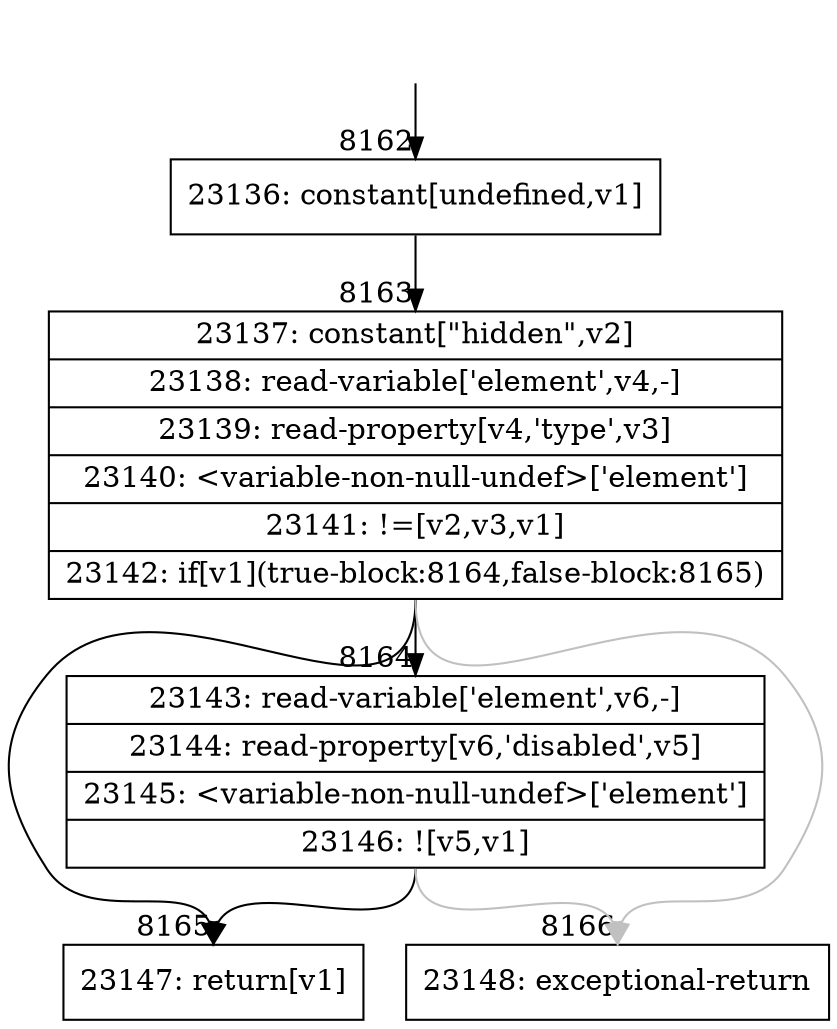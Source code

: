 digraph {
rankdir="TD"
BB_entry603[shape=none,label=""];
BB_entry603 -> BB8162 [tailport=s, headport=n, headlabel="    8162"]
BB8162 [shape=record label="{23136: constant[undefined,v1]}" ] 
BB8162 -> BB8163 [tailport=s, headport=n, headlabel="      8163"]
BB8163 [shape=record label="{23137: constant[\"hidden\",v2]|23138: read-variable['element',v4,-]|23139: read-property[v4,'type',v3]|23140: \<variable-non-null-undef\>['element']|23141: !=[v2,v3,v1]|23142: if[v1](true-block:8164,false-block:8165)}" ] 
BB8163 -> BB8165 [tailport=s, headport=n, headlabel="      8165"]
BB8163 -> BB8164 [tailport=s, headport=n, headlabel="      8164"]
BB8163 -> BB8166 [tailport=s, headport=n, color=gray, headlabel="      8166"]
BB8164 [shape=record label="{23143: read-variable['element',v6,-]|23144: read-property[v6,'disabled',v5]|23145: \<variable-non-null-undef\>['element']|23146: ![v5,v1]}" ] 
BB8164 -> BB8165 [tailport=s, headport=n]
BB8164 -> BB8166 [tailport=s, headport=n, color=gray]
BB8165 [shape=record label="{23147: return[v1]}" ] 
BB8166 [shape=record label="{23148: exceptional-return}" ] 
//#$~ 6347
}
